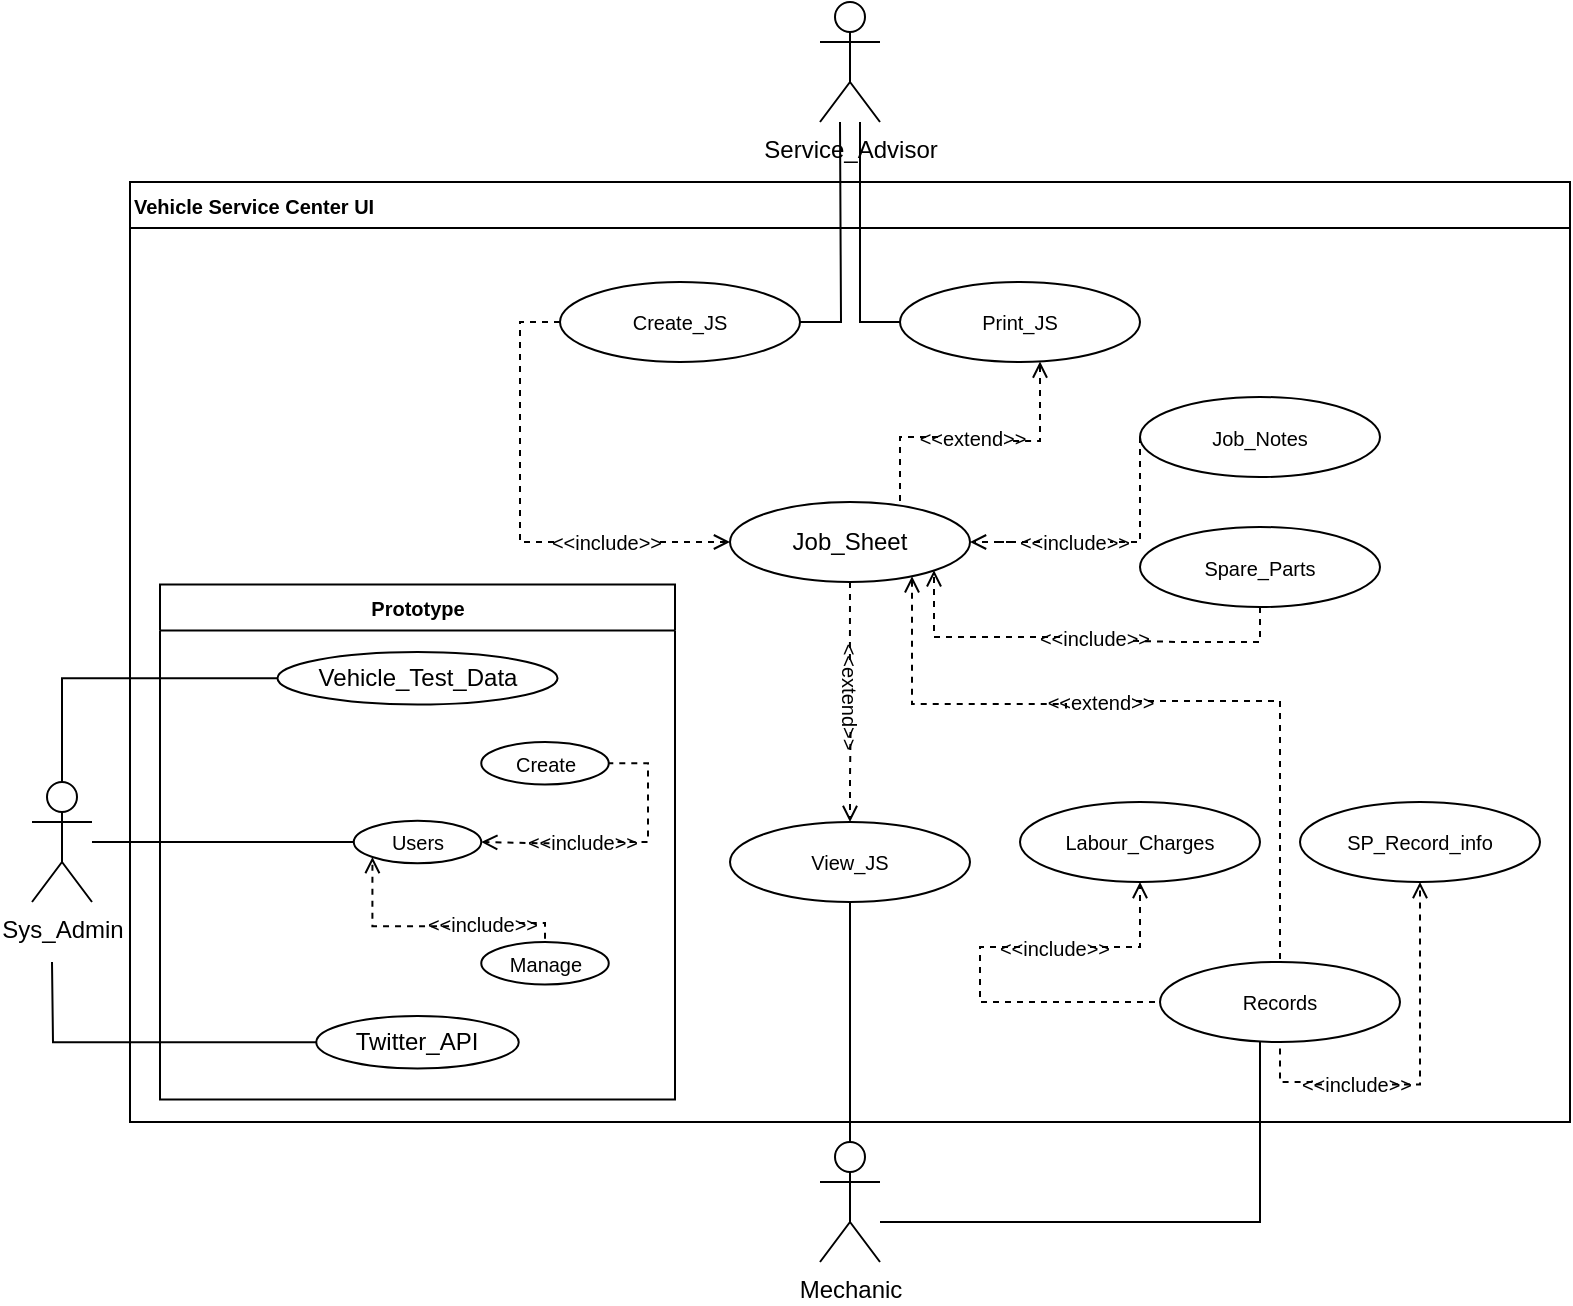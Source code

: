 <mxfile version="20.5.3" type="github">
  <diagram id="MKr1GWrbo1VAs8ZUZlne" name="Page-1">
    <mxGraphModel dx="981" dy="569" grid="1" gridSize="10" guides="1" tooltips="1" connect="1" arrows="1" fold="1" page="1" pageScale="1" pageWidth="850" pageHeight="1100" math="0" shadow="0">
      <root>
        <mxCell id="0" />
        <mxCell id="1" parent="0" />
        <mxCell id="IpR222tjhXB2upOazpvF-1" value="Service_Advisor" style="shape=umlActor;verticalLabelPosition=bottom;verticalAlign=top;html=1;outlineConnect=0;" parent="1" vertex="1">
          <mxGeometry x="444" y="30" width="30" height="60" as="geometry" />
        </mxCell>
        <mxCell id="NQuVq-s22UP6wrSI71qQ-2" value="Vehicle Service Center UI" style="swimlane;whiteSpace=wrap;html=1;align=left;fontSize=10;" parent="1" vertex="1">
          <mxGeometry x="99" y="120" width="720" height="470" as="geometry" />
        </mxCell>
        <mxCell id="NQuVq-s22UP6wrSI71qQ-9" style="edgeStyle=orthogonalEdgeStyle;rounded=0;orthogonalLoop=1;jettySize=auto;html=1;entryX=0;entryY=0.5;entryDx=0;entryDy=0;dashed=1;endArrow=open;endFill=0;startArrow=none;" parent="NQuVq-s22UP6wrSI71qQ-2" target="NQuVq-s22UP6wrSI71qQ-8" edge="1">
          <mxGeometry relative="1" as="geometry">
            <mxPoint x="265.0" y="180" as="sourcePoint" />
          </mxGeometry>
        </mxCell>
        <mxCell id="NQuVq-s22UP6wrSI71qQ-3" value="Create_JS" style="ellipse;whiteSpace=wrap;html=1;fontSize=10;" parent="NQuVq-s22UP6wrSI71qQ-2" vertex="1">
          <mxGeometry x="215" y="50" width="120" height="40" as="geometry" />
        </mxCell>
        <mxCell id="NQuVq-s22UP6wrSI71qQ-26" style="edgeStyle=orthogonalEdgeStyle;rounded=0;orthogonalLoop=1;jettySize=auto;html=1;entryX=1;entryY=0;entryDx=0;entryDy=0;dashed=1;fontSize=10;endArrow=none;endFill=0;startArrow=none;" parent="NQuVq-s22UP6wrSI71qQ-2" source="NQuVq-s22UP6wrSI71qQ-27" target="NQuVq-s22UP6wrSI71qQ-8" edge="1">
          <mxGeometry relative="1" as="geometry">
            <Array as="points">
              <mxPoint x="385" y="128" />
              <mxPoint x="385" y="166" />
            </Array>
          </mxGeometry>
        </mxCell>
        <mxCell id="NQuVq-s22UP6wrSI71qQ-4" value="Print_JS" style="ellipse;whiteSpace=wrap;html=1;fontSize=10;" parent="NQuVq-s22UP6wrSI71qQ-2" vertex="1">
          <mxGeometry x="385" y="50" width="120" height="40" as="geometry" />
        </mxCell>
        <mxCell id="NQuVq-s22UP6wrSI71qQ-6" value="" style="endArrow=none;html=1;rounded=0;exitX=0;exitY=0.5;exitDx=0;exitDy=0;edgeStyle=orthogonalEdgeStyle;" parent="NQuVq-s22UP6wrSI71qQ-2" source="NQuVq-s22UP6wrSI71qQ-4" edge="1">
          <mxGeometry width="50" height="50" relative="1" as="geometry">
            <mxPoint x="371" y="70" as="sourcePoint" />
            <mxPoint x="365" y="-30" as="targetPoint" />
            <Array as="points">
              <mxPoint x="365" y="70" />
              <mxPoint x="365" y="-30" />
            </Array>
          </mxGeometry>
        </mxCell>
        <mxCell id="tfCY2UT2nl94X6TJJSbJ-2" style="edgeStyle=orthogonalEdgeStyle;rounded=0;orthogonalLoop=1;jettySize=auto;html=1;entryX=0.5;entryY=0;entryDx=0;entryDy=0;fontSize=12;startArrow=none;startFill=0;endArrow=none;endFill=0;dashed=1;" edge="1" parent="NQuVq-s22UP6wrSI71qQ-2" source="tfCY2UT2nl94X6TJJSbJ-3" target="NQuVq-s22UP6wrSI71qQ-44">
          <mxGeometry relative="1" as="geometry">
            <mxPoint x="521" y="270" as="sourcePoint" />
            <Array as="points">
              <mxPoint x="575" y="260" />
            </Array>
          </mxGeometry>
        </mxCell>
        <mxCell id="NQuVq-s22UP6wrSI71qQ-8" value="Job_Sheet" style="ellipse;whiteSpace=wrap;html=1;" parent="NQuVq-s22UP6wrSI71qQ-2" vertex="1">
          <mxGeometry x="300" y="160" width="120" height="40" as="geometry" />
        </mxCell>
        <mxCell id="NQuVq-s22UP6wrSI71qQ-13" value="" style="edgeStyle=orthogonalEdgeStyle;rounded=0;orthogonalLoop=1;jettySize=auto;html=1;entryX=0;entryY=0.5;entryDx=0;entryDy=0;dashed=1;endArrow=none;endFill=0;exitX=0;exitY=0.5;exitDx=0;exitDy=0;" parent="NQuVq-s22UP6wrSI71qQ-2" source="NQuVq-s22UP6wrSI71qQ-3" edge="1">
          <mxGeometry relative="1" as="geometry">
            <mxPoint x="340" y="210" as="sourcePoint" />
            <mxPoint x="215.0" y="180" as="targetPoint" />
            <Array as="points">
              <mxPoint x="195" y="70" />
              <mxPoint x="195" y="180" />
            </Array>
          </mxGeometry>
        </mxCell>
        <mxCell id="NQuVq-s22UP6wrSI71qQ-16" value="&amp;lt;&amp;lt;include&amp;gt;&amp;gt;" style="text;html=1;strokeColor=none;fillColor=none;align=center;verticalAlign=middle;whiteSpace=wrap;rounded=0;labelBorderColor=none;fontSize=10;" parent="NQuVq-s22UP6wrSI71qQ-2" vertex="1">
          <mxGeometry x="221" y="172.5" width="35" height="15" as="geometry" />
        </mxCell>
        <mxCell id="NQuVq-s22UP6wrSI71qQ-31" style="edgeStyle=orthogonalEdgeStyle;rounded=0;orthogonalLoop=1;jettySize=auto;html=1;dashed=1;fontSize=10;startArrow=none;startFill=0;endArrow=open;endFill=0;entryX=1;entryY=0.5;entryDx=0;entryDy=0;" parent="NQuVq-s22UP6wrSI71qQ-2" source="NQuVq-s22UP6wrSI71qQ-35" target="NQuVq-s22UP6wrSI71qQ-8" edge="1">
          <mxGeometry relative="1" as="geometry">
            <Array as="points" />
          </mxGeometry>
        </mxCell>
        <mxCell id="NQuVq-s22UP6wrSI71qQ-22" value="Job_Notes" style="ellipse;whiteSpace=wrap;html=1;fontSize=10;" parent="NQuVq-s22UP6wrSI71qQ-2" vertex="1">
          <mxGeometry x="505" y="107.5" width="120" height="40" as="geometry" />
        </mxCell>
        <mxCell id="NQuVq-s22UP6wrSI71qQ-27" value="&amp;lt;&amp;lt;extend&amp;gt;&amp;gt;" style="text;html=1;strokeColor=none;fillColor=none;align=center;verticalAlign=middle;whiteSpace=wrap;rounded=0;labelBorderColor=none;fontSize=10;" parent="NQuVq-s22UP6wrSI71qQ-2" vertex="1">
          <mxGeometry x="404" y="120" width="35" height="15" as="geometry" />
        </mxCell>
        <mxCell id="NQuVq-s22UP6wrSI71qQ-28" value="" style="edgeStyle=orthogonalEdgeStyle;rounded=0;orthogonalLoop=1;jettySize=auto;html=1;entryX=0.984;entryY=0.63;entryDx=0;entryDy=0;dashed=1;fontSize=10;endArrow=none;endFill=0;entryPerimeter=0;startArrow=open;startFill=0;" parent="NQuVq-s22UP6wrSI71qQ-2" source="NQuVq-s22UP6wrSI71qQ-4" target="NQuVq-s22UP6wrSI71qQ-27" edge="1">
          <mxGeometry relative="1" as="geometry">
            <mxPoint x="510" y="210" as="sourcePoint" />
            <mxPoint x="467.18" y="285.776" as="targetPoint" />
            <Array as="points">
              <mxPoint x="455" y="130" />
            </Array>
          </mxGeometry>
        </mxCell>
        <mxCell id="NQuVq-s22UP6wrSI71qQ-30" style="edgeStyle=orthogonalEdgeStyle;rounded=0;orthogonalLoop=1;jettySize=auto;html=1;entryX=1;entryY=1;entryDx=0;entryDy=0;dashed=1;fontSize=10;startArrow=none;startFill=0;endArrow=open;endFill=0;" parent="NQuVq-s22UP6wrSI71qQ-2" source="NQuVq-s22UP6wrSI71qQ-32" target="NQuVq-s22UP6wrSI71qQ-8" edge="1">
          <mxGeometry relative="1" as="geometry">
            <Array as="points">
              <mxPoint x="402" y="227" />
              <mxPoint x="402" y="194" />
            </Array>
          </mxGeometry>
        </mxCell>
        <mxCell id="NQuVq-s22UP6wrSI71qQ-29" value="Spare_Parts" style="ellipse;whiteSpace=wrap;html=1;fontSize=10;" parent="NQuVq-s22UP6wrSI71qQ-2" vertex="1">
          <mxGeometry x="505" y="172.5" width="120" height="40" as="geometry" />
        </mxCell>
        <mxCell id="NQuVq-s22UP6wrSI71qQ-32" value="&amp;lt;&amp;lt;include&amp;gt;&amp;gt;" style="text;html=1;strokeColor=none;fillColor=none;align=center;verticalAlign=middle;whiteSpace=wrap;rounded=0;labelBorderColor=none;fontSize=10;" parent="NQuVq-s22UP6wrSI71qQ-2" vertex="1">
          <mxGeometry x="465" y="220" width="35" height="15" as="geometry" />
        </mxCell>
        <mxCell id="NQuVq-s22UP6wrSI71qQ-34" value="" style="edgeStyle=orthogonalEdgeStyle;rounded=0;orthogonalLoop=1;jettySize=auto;html=1;entryX=1.024;entryY=0.628;entryDx=0;entryDy=0;dashed=1;fontSize=10;startArrow=none;startFill=0;endArrow=none;endFill=0;entryPerimeter=0;exitX=0.5;exitY=1;exitDx=0;exitDy=0;" parent="NQuVq-s22UP6wrSI71qQ-2" source="NQuVq-s22UP6wrSI71qQ-29" target="NQuVq-s22UP6wrSI71qQ-32" edge="1">
          <mxGeometry relative="1" as="geometry">
            <mxPoint x="605" y="240" as="sourcePoint" />
            <mxPoint x="500.455" y="245.225" as="targetPoint" />
            <Array as="points">
              <mxPoint x="565" y="230" />
              <mxPoint x="525" y="230" />
            </Array>
          </mxGeometry>
        </mxCell>
        <mxCell id="NQuVq-s22UP6wrSI71qQ-35" value="&amp;lt;&amp;lt;include&amp;gt;&amp;gt;" style="text;html=1;strokeColor=none;fillColor=none;align=center;verticalAlign=middle;whiteSpace=wrap;rounded=0;labelBorderColor=none;fontSize=10;rotation=0;" parent="NQuVq-s22UP6wrSI71qQ-2" vertex="1">
          <mxGeometry x="455" y="172.5" width="35" height="15" as="geometry" />
        </mxCell>
        <mxCell id="NQuVq-s22UP6wrSI71qQ-37" value="" style="edgeStyle=orthogonalEdgeStyle;rounded=0;orthogonalLoop=1;jettySize=auto;html=1;dashed=1;fontSize=10;startArrow=none;startFill=0;endArrow=none;endFill=0;entryX=1;entryY=0.5;entryDx=0;entryDy=0;" parent="NQuVq-s22UP6wrSI71qQ-2" source="NQuVq-s22UP6wrSI71qQ-22" target="NQuVq-s22UP6wrSI71qQ-35" edge="1">
          <mxGeometry relative="1" as="geometry">
            <mxPoint x="630" y="267.5" as="sourcePoint" />
            <mxPoint x="485" y="300" as="targetPoint" />
            <Array as="points">
              <mxPoint x="505" y="180" />
            </Array>
          </mxGeometry>
        </mxCell>
        <mxCell id="NQuVq-s22UP6wrSI71qQ-40" value="&amp;lt;&amp;lt;extend&amp;gt;&amp;gt;" style="text;html=1;strokeColor=none;fillColor=none;align=center;verticalAlign=middle;whiteSpace=wrap;rounded=0;labelBorderColor=none;fontSize=10;rotation=90;" parent="NQuVq-s22UP6wrSI71qQ-2" vertex="1">
          <mxGeometry x="343" y="250" width="35" height="15" as="geometry" />
        </mxCell>
        <mxCell id="NQuVq-s22UP6wrSI71qQ-41" value="" style="edgeStyle=orthogonalEdgeStyle;rounded=0;orthogonalLoop=1;jettySize=auto;html=1;entryX=0.033;entryY=0.536;entryDx=0;entryDy=0;dashed=1;fontSize=10;startArrow=none;startFill=0;endArrow=none;endFill=0;entryPerimeter=0;" parent="NQuVq-s22UP6wrSI71qQ-2" source="NQuVq-s22UP6wrSI71qQ-8" target="NQuVq-s22UP6wrSI71qQ-40" edge="1">
          <mxGeometry relative="1" as="geometry">
            <mxPoint x="360" y="200" as="sourcePoint" />
            <mxPoint x="360" y="320" as="targetPoint" />
            <Array as="points" />
          </mxGeometry>
        </mxCell>
        <mxCell id="NQuVq-s22UP6wrSI71qQ-44" value="Records" style="ellipse;whiteSpace=wrap;html=1;fontSize=10;" parent="NQuVq-s22UP6wrSI71qQ-2" vertex="1">
          <mxGeometry x="515" y="390" width="120" height="40" as="geometry" />
        </mxCell>
        <mxCell id="NQuVq-s22UP6wrSI71qQ-46" style="edgeStyle=orthogonalEdgeStyle;rounded=0;orthogonalLoop=1;jettySize=auto;html=1;entryX=0;entryY=0.5;entryDx=0;entryDy=0;fontSize=10;startArrow=none;startFill=0;endArrow=none;endFill=0;dashed=1;" parent="NQuVq-s22UP6wrSI71qQ-2" source="NQuVq-s22UP6wrSI71qQ-49" target="NQuVq-s22UP6wrSI71qQ-44" edge="1">
          <mxGeometry relative="1" as="geometry">
            <mxPoint x="415" y="390" as="sourcePoint" />
            <Array as="points">
              <mxPoint x="425" y="383" />
              <mxPoint x="425" y="410" />
            </Array>
          </mxGeometry>
        </mxCell>
        <mxCell id="NQuVq-s22UP6wrSI71qQ-45" value="Labour_Charges" style="ellipse;whiteSpace=wrap;html=1;fontSize=10;" parent="NQuVq-s22UP6wrSI71qQ-2" vertex="1">
          <mxGeometry x="445" y="310" width="120" height="40" as="geometry" />
        </mxCell>
        <mxCell id="NQuVq-s22UP6wrSI71qQ-47" value="SP_Record_info" style="ellipse;whiteSpace=wrap;html=1;fontSize=10;" parent="NQuVq-s22UP6wrSI71qQ-2" vertex="1">
          <mxGeometry x="585" y="310" width="120" height="40" as="geometry" />
        </mxCell>
        <mxCell id="NQuVq-s22UP6wrSI71qQ-53" style="edgeStyle=orthogonalEdgeStyle;rounded=0;orthogonalLoop=1;jettySize=auto;html=1;entryX=0.5;entryY=1;entryDx=0;entryDy=0;fontSize=10;startArrow=none;startFill=0;endArrow=open;endFill=0;dashed=1;" parent="NQuVq-s22UP6wrSI71qQ-2" source="NQuVq-s22UP6wrSI71qQ-49" target="NQuVq-s22UP6wrSI71qQ-45" edge="1">
          <mxGeometry relative="1" as="geometry">
            <Array as="points">
              <mxPoint x="505" y="383" />
            </Array>
          </mxGeometry>
        </mxCell>
        <mxCell id="NQuVq-s22UP6wrSI71qQ-49" value="&amp;lt;&amp;lt;include&amp;gt;&amp;gt;" style="text;html=1;strokeColor=none;fillColor=none;align=center;verticalAlign=middle;whiteSpace=wrap;rounded=0;labelBorderColor=none;fontSize=10;" parent="NQuVq-s22UP6wrSI71qQ-2" vertex="1">
          <mxGeometry x="445" y="375" width="35" height="15" as="geometry" />
        </mxCell>
        <mxCell id="NQuVq-s22UP6wrSI71qQ-56" style="edgeStyle=orthogonalEdgeStyle;rounded=0;orthogonalLoop=1;jettySize=auto;html=1;entryX=0.5;entryY=1;entryDx=0;entryDy=0;dashed=1;fontSize=10;startArrow=none;startFill=0;endArrow=open;endFill=0;" parent="NQuVq-s22UP6wrSI71qQ-2" source="NQuVq-s22UP6wrSI71qQ-54" target="NQuVq-s22UP6wrSI71qQ-47" edge="1">
          <mxGeometry relative="1" as="geometry">
            <Array as="points">
              <mxPoint x="645" y="420" />
              <mxPoint x="645" y="420" />
            </Array>
          </mxGeometry>
        </mxCell>
        <mxCell id="NQuVq-s22UP6wrSI71qQ-57" style="edgeStyle=orthogonalEdgeStyle;rounded=0;orthogonalLoop=1;jettySize=auto;html=1;entryX=0.5;entryY=1;entryDx=0;entryDy=0;dashed=1;fontSize=10;startArrow=none;startFill=0;endArrow=none;endFill=0;" parent="NQuVq-s22UP6wrSI71qQ-2" source="NQuVq-s22UP6wrSI71qQ-54" target="NQuVq-s22UP6wrSI71qQ-44" edge="1">
          <mxGeometry relative="1" as="geometry">
            <mxPoint x="671" y="440" as="sourcePoint" />
            <Array as="points">
              <mxPoint x="591" y="451" />
              <mxPoint x="575" y="450" />
            </Array>
          </mxGeometry>
        </mxCell>
        <mxCell id="NQuVq-s22UP6wrSI71qQ-59" value="Prototype" style="swimlane;whiteSpace=wrap;html=1;labelBorderColor=none;strokeColor=default;fontSize=10;fillColor=none;" parent="NQuVq-s22UP6wrSI71qQ-2" vertex="1">
          <mxGeometry x="15" y="201.25" width="257.5" height="257.5" as="geometry" />
        </mxCell>
        <mxCell id="NQuVq-s22UP6wrSI71qQ-60" value="Vehicle_Test_Data" style="ellipse;whiteSpace=wrap;html=1;fontSize=12;" parent="NQuVq-s22UP6wrSI71qQ-59" vertex="1">
          <mxGeometry x="58.75" y="33.75" width="140" height="26.25" as="geometry" />
        </mxCell>
        <mxCell id="NQuVq-s22UP6wrSI71qQ-61" value="Users" style="ellipse;whiteSpace=wrap;html=1;fontSize=10;" parent="NQuVq-s22UP6wrSI71qQ-59" vertex="1">
          <mxGeometry x="96.88" y="118.13" width="63.75" height="21.25" as="geometry" />
        </mxCell>
        <mxCell id="NQuVq-s22UP6wrSI71qQ-65" style="edgeStyle=orthogonalEdgeStyle;rounded=0;orthogonalLoop=1;jettySize=auto;html=1;fontSize=10;startArrow=none;startFill=0;endArrow=open;endFill=0;entryX=1;entryY=0.5;entryDx=0;entryDy=0;exitX=0.028;exitY=0.538;exitDx=0;exitDy=0;exitPerimeter=0;dashed=1;" parent="NQuVq-s22UP6wrSI71qQ-59" source="NQuVq-s22UP6wrSI71qQ-64" target="NQuVq-s22UP6wrSI71qQ-61" edge="1">
          <mxGeometry relative="1" as="geometry">
            <mxPoint x="80" y="118.75" as="targetPoint" />
            <Array as="points">
              <mxPoint x="190" y="129" />
            </Array>
          </mxGeometry>
        </mxCell>
        <mxCell id="NQuVq-s22UP6wrSI71qQ-62" value="Create" style="ellipse;whiteSpace=wrap;html=1;fontSize=10;" parent="NQuVq-s22UP6wrSI71qQ-59" vertex="1">
          <mxGeometry x="160.63" y="78.75" width="63.75" height="21.25" as="geometry" />
        </mxCell>
        <mxCell id="NQuVq-s22UP6wrSI71qQ-63" value="Manage" style="ellipse;whiteSpace=wrap;html=1;fontSize=10;" parent="NQuVq-s22UP6wrSI71qQ-59" vertex="1">
          <mxGeometry x="160.63" y="178.75" width="63.75" height="21.25" as="geometry" />
        </mxCell>
        <mxCell id="NQuVq-s22UP6wrSI71qQ-71" style="edgeStyle=orthogonalEdgeStyle;rounded=0;orthogonalLoop=1;jettySize=auto;html=1;entryX=1;entryY=0.5;entryDx=0;entryDy=0;dashed=1;fontSize=10;startArrow=none;startFill=0;endArrow=none;endFill=0;" parent="NQuVq-s22UP6wrSI71qQ-59" source="NQuVq-s22UP6wrSI71qQ-64" target="NQuVq-s22UP6wrSI71qQ-62" edge="1">
          <mxGeometry relative="1" as="geometry">
            <Array as="points">
              <mxPoint x="244" y="129" />
              <mxPoint x="244" y="89" />
            </Array>
          </mxGeometry>
        </mxCell>
        <mxCell id="NQuVq-s22UP6wrSI71qQ-64" value="&amp;lt;&amp;lt;include&amp;gt;&amp;gt;" style="text;html=1;strokeColor=none;fillColor=none;align=center;verticalAlign=middle;whiteSpace=wrap;rounded=0;labelBorderColor=none;fontSize=10;" parent="NQuVq-s22UP6wrSI71qQ-59" vertex="1">
          <mxGeometry x="193.75" y="121.26" width="35" height="15" as="geometry" />
        </mxCell>
        <mxCell id="NQuVq-s22UP6wrSI71qQ-68" style="edgeStyle=orthogonalEdgeStyle;rounded=0;orthogonalLoop=1;jettySize=auto;html=1;entryX=0.5;entryY=0;entryDx=0;entryDy=0;dashed=1;fontSize=10;startArrow=none;startFill=0;endArrow=none;endFill=0;" parent="NQuVq-s22UP6wrSI71qQ-59" source="NQuVq-s22UP6wrSI71qQ-67" target="NQuVq-s22UP6wrSI71qQ-63" edge="1">
          <mxGeometry relative="1" as="geometry">
            <Array as="points">
              <mxPoint x="152" y="170" />
              <mxPoint x="193" y="170" />
            </Array>
          </mxGeometry>
        </mxCell>
        <mxCell id="NQuVq-s22UP6wrSI71qQ-69" style="edgeStyle=orthogonalEdgeStyle;rounded=0;orthogonalLoop=1;jettySize=auto;html=1;entryX=0;entryY=1;entryDx=0;entryDy=0;dashed=1;fontSize=10;startArrow=none;startFill=0;endArrow=open;endFill=0;exitX=0.004;exitY=0.609;exitDx=0;exitDy=0;exitPerimeter=0;" parent="NQuVq-s22UP6wrSI71qQ-59" source="NQuVq-s22UP6wrSI71qQ-67" target="NQuVq-s22UP6wrSI71qQ-61" edge="1">
          <mxGeometry relative="1" as="geometry">
            <mxPoint x="119.88" y="170.25" as="sourcePoint" />
            <mxPoint x="128.755" y="139.38" as="targetPoint" />
          </mxGeometry>
        </mxCell>
        <mxCell id="NQuVq-s22UP6wrSI71qQ-67" value="&amp;lt;&amp;lt;include&amp;gt;&amp;gt;" style="text;html=1;strokeColor=none;fillColor=none;align=center;verticalAlign=middle;whiteSpace=wrap;rounded=0;labelBorderColor=none;fontSize=10;" parent="NQuVq-s22UP6wrSI71qQ-59" vertex="1">
          <mxGeometry x="144.38" y="161.75" width="35" height="15" as="geometry" />
        </mxCell>
        <mxCell id="NQuVq-s22UP6wrSI71qQ-72" value="Twitter_API" style="ellipse;whiteSpace=wrap;html=1;" parent="NQuVq-s22UP6wrSI71qQ-59" vertex="1">
          <mxGeometry x="78.13" y="215.75" width="101.25" height="26.25" as="geometry" />
        </mxCell>
        <mxCell id="NQuVq-s22UP6wrSI71qQ-54" value="&amp;lt;&amp;lt;include&amp;gt;&amp;gt;" style="text;html=1;strokeColor=none;fillColor=none;align=center;verticalAlign=middle;whiteSpace=wrap;rounded=0;labelBorderColor=none;fontSize=10;" parent="NQuVq-s22UP6wrSI71qQ-2" vertex="1">
          <mxGeometry x="596" y="443.75" width="35" height="15" as="geometry" />
        </mxCell>
        <mxCell id="tfCY2UT2nl94X6TJJSbJ-3" value="&amp;lt;&amp;lt;extend&amp;gt;&amp;gt;" style="text;html=1;strokeColor=none;fillColor=none;align=center;verticalAlign=middle;whiteSpace=wrap;rounded=0;labelBorderColor=none;fontSize=10;" vertex="1" parent="NQuVq-s22UP6wrSI71qQ-2">
          <mxGeometry x="468" y="252" width="35" height="15" as="geometry" />
        </mxCell>
        <mxCell id="tfCY2UT2nl94X6TJJSbJ-4" value="" style="edgeStyle=orthogonalEdgeStyle;rounded=0;orthogonalLoop=1;jettySize=auto;html=1;entryX=0;entryY=0.75;entryDx=0;entryDy=0;fontSize=12;startArrow=open;startFill=0;endArrow=none;endFill=0;dashed=1;" edge="1" parent="NQuVq-s22UP6wrSI71qQ-2" source="NQuVq-s22UP6wrSI71qQ-8" target="tfCY2UT2nl94X6TJJSbJ-3">
          <mxGeometry relative="1" as="geometry">
            <mxPoint x="480.0" y="318.735" as="sourcePoint" />
            <mxPoint x="674" y="510" as="targetPoint" />
            <Array as="points">
              <mxPoint x="391" y="261" />
            </Array>
          </mxGeometry>
        </mxCell>
        <mxCell id="NQuVq-s22UP6wrSI71qQ-5" value="" style="endArrow=none;html=1;rounded=0;entryX=0;entryY=1;entryDx=0;entryDy=0;entryPerimeter=0;exitX=1;exitY=0.5;exitDx=0;exitDy=0;edgeStyle=orthogonalEdgeStyle;" parent="1" source="NQuVq-s22UP6wrSI71qQ-3" edge="1">
          <mxGeometry width="50" height="50" relative="1" as="geometry">
            <mxPoint x="444" y="190" as="sourcePoint" />
            <mxPoint x="454" y="90" as="targetPoint" />
          </mxGeometry>
        </mxCell>
        <mxCell id="NQuVq-s22UP6wrSI71qQ-43" style="edgeStyle=orthogonalEdgeStyle;rounded=0;orthogonalLoop=1;jettySize=auto;html=1;entryX=0.5;entryY=0;entryDx=0;entryDy=0;entryPerimeter=0;fontSize=10;startArrow=none;startFill=0;endArrow=none;endFill=0;" parent="1" source="NQuVq-s22UP6wrSI71qQ-38" target="NQuVq-s22UP6wrSI71qQ-42" edge="1">
          <mxGeometry relative="1" as="geometry" />
        </mxCell>
        <mxCell id="NQuVq-s22UP6wrSI71qQ-38" value="View_JS" style="ellipse;whiteSpace=wrap;html=1;fontSize=10;" parent="1" vertex="1">
          <mxGeometry x="399" y="440" width="120" height="40" as="geometry" />
        </mxCell>
        <mxCell id="NQuVq-s22UP6wrSI71qQ-39" style="edgeStyle=orthogonalEdgeStyle;rounded=0;orthogonalLoop=1;jettySize=auto;html=1;entryX=0.5;entryY=0;entryDx=0;entryDy=0;dashed=1;fontSize=10;startArrow=none;startFill=0;endArrow=open;endFill=0;" parent="1" source="NQuVq-s22UP6wrSI71qQ-40" target="NQuVq-s22UP6wrSI71qQ-38" edge="1">
          <mxGeometry relative="1" as="geometry">
            <Array as="points">
              <mxPoint x="460" y="418" />
            </Array>
          </mxGeometry>
        </mxCell>
        <mxCell id="NQuVq-s22UP6wrSI71qQ-42" value="Mechanic" style="shape=umlActor;verticalLabelPosition=bottom;verticalAlign=top;html=1;outlineConnect=0;" parent="1" vertex="1">
          <mxGeometry x="444" y="600" width="30" height="60" as="geometry" />
        </mxCell>
        <mxCell id="NQuVq-s22UP6wrSI71qQ-58" style="edgeStyle=orthogonalEdgeStyle;rounded=0;orthogonalLoop=1;jettySize=auto;html=1;fontSize=10;startArrow=none;startFill=0;endArrow=none;endFill=0;" parent="1" source="NQuVq-s22UP6wrSI71qQ-44" target="NQuVq-s22UP6wrSI71qQ-42" edge="1">
          <mxGeometry relative="1" as="geometry">
            <mxPoint x="484" y="630" as="targetPoint" />
            <Array as="points">
              <mxPoint x="664" y="640" />
            </Array>
          </mxGeometry>
        </mxCell>
        <mxCell id="NQuVq-s22UP6wrSI71qQ-73" value="Sys_Admin" style="shape=umlActor;verticalLabelPosition=bottom;verticalAlign=top;html=1;outlineConnect=0;" parent="1" vertex="1">
          <mxGeometry x="50" y="420" width="30" height="60" as="geometry" />
        </mxCell>
        <mxCell id="NQuVq-s22UP6wrSI71qQ-74" style="edgeStyle=orthogonalEdgeStyle;rounded=0;orthogonalLoop=1;jettySize=auto;html=1;entryX=0.5;entryY=0;entryDx=0;entryDy=0;entryPerimeter=0;fontSize=10;startArrow=none;startFill=0;endArrow=none;endFill=0;" parent="1" source="NQuVq-s22UP6wrSI71qQ-60" target="NQuVq-s22UP6wrSI71qQ-73" edge="1">
          <mxGeometry relative="1" as="geometry" />
        </mxCell>
        <mxCell id="NQuVq-s22UP6wrSI71qQ-75" style="edgeStyle=orthogonalEdgeStyle;rounded=0;orthogonalLoop=1;jettySize=auto;html=1;fontSize=10;startArrow=none;startFill=0;endArrow=none;endFill=0;" parent="1" source="NQuVq-s22UP6wrSI71qQ-61" target="NQuVq-s22UP6wrSI71qQ-73" edge="1">
          <mxGeometry relative="1" as="geometry" />
        </mxCell>
        <mxCell id="NQuVq-s22UP6wrSI71qQ-76" style="edgeStyle=orthogonalEdgeStyle;rounded=0;orthogonalLoop=1;jettySize=auto;html=1;fontSize=10;startArrow=none;startFill=0;endArrow=none;endFill=0;" parent="1" source="NQuVq-s22UP6wrSI71qQ-72" edge="1">
          <mxGeometry relative="1" as="geometry">
            <mxPoint x="60" y="510" as="targetPoint" />
          </mxGeometry>
        </mxCell>
      </root>
    </mxGraphModel>
  </diagram>
</mxfile>
